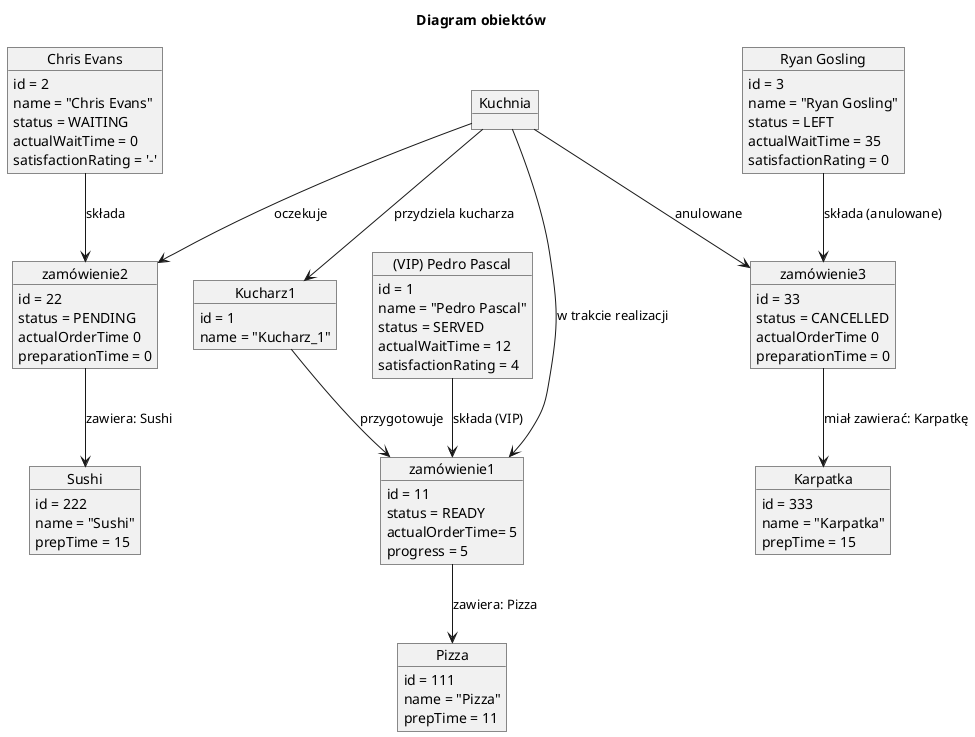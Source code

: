 @startuml
title Diagram obiektów

'Obiekty
object "Kucharz1" as cook1 {
  id = 1
  name = "Kucharz_1"
}

object "(VIP) Pedro Pascal" as clientVIP {
  id = 1
  name = "Pedro Pascal"
  status = SERVED
  actualWaitTime = 12
  satisfactionRating = 4
}

object "Chris Evans" as clientReg {
  id = 2
  name = "Chris Evans"
  status = WAITING
  actualWaitTime = 0
  satisfactionRating = '-'
}

object "Ryan Gosling" as clientReg2 {
  id = 3
  name = "Ryan Gosling"
  status = LEFT
  actualWaitTime = 35
  satisfactionRating = 0
}
object "zamówienie1" as order1 {
  id = 11
  status = READY
  actualOrderTime= 5
  progress = 5
}

object "zamówienie2" as order2 {
  id = 22
  status = PENDING
  actualOrderTime 0
  preparationTime = 0
}
object "zamówienie3" as order3 {
  id = 33
  status = CANCELLED
  actualOrderTime 0
  preparationTime = 0
}
object "Pizza" as dish1 {
  id = 111
  name = "Pizza"
  prepTime = 11
}

object "Sushi" as dish2 {
  id = 222
  name = "Sushi"
  prepTime = 15
}
object "Karpatka" as dish3 {
  id = 333
  name = "Karpatka"
  prepTime = 15
}


object "Kuchnia" as kitchen {
}

'Relacje
clientVIP --> order1 : "składa (VIP)"
clientReg --> order2 : "składa"
clientReg2 --> order3 : "składa (anulowane)"

'Zamówienie
order1 --> dish1 : "zawiera: Pizza"
order2 --> dish2 : "zawiera: Sushi"
order3 --> dish3 : "miał zawierać: Karpatkę"

'Kucharz
cook1 --> order1 : "przygotowuje"

'Kuchnia
kitchen --> cook1 : "przydziela kucharza"
kitchen --> order1 : "w trakcie realizacji"
kitchen --> order2 : "oczekuje"
kitchen --> order3 : "anulowane"

@enduml